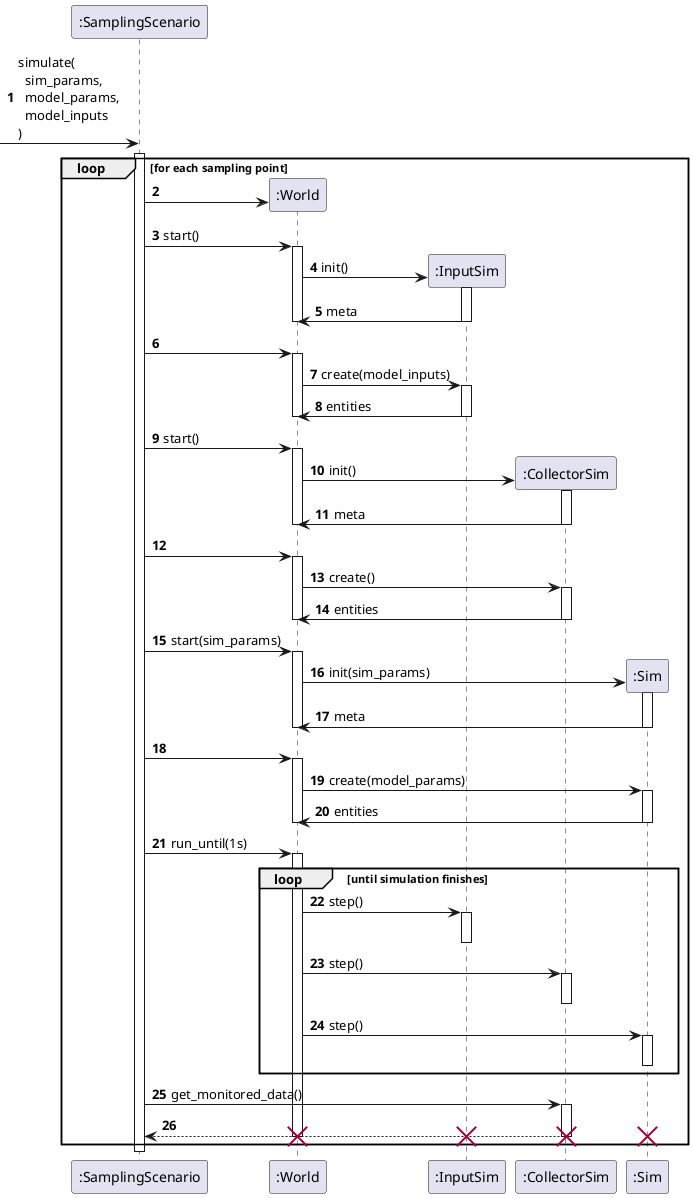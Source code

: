 @startuml
autonumber


create ":SamplingScenario" as A
-> A : simulate(\n  sim_params, \n  model_params, \n  model_inputs\n)
activate A

loop for each sampling point
    create ":World" as B
    A -> B:

    A -> B: start()
    activate B
    create ":InputSim" as C
    B -> C : init()
    activate C
    C -> B: meta
    deactivate C
    deactivate B

    A -> B
    activate B
    B -> C: create(model_inputs)
    activate C
    C -> B: entities
    deactivate C
    deactivate B

    A -> B: start()
    activate B
    create ":CollectorSim" as D
    B -> D: init()
    activate D
    D -> B: meta
    deactivate D
    deactivate B

    A -> B
    activate B
    B -> D: create()
    activate D
    D -> B: entities
    deactivate D
    deactivate B

    A -> B: start(sim_params)
    activate B
    create ":Sim" as E
    B -> E: init(sim_params)
    activate E
    E -> B: meta
    deactivate E
    deactivate B

    A -> B
    activate B
    B -> E: create(model_params)
    activate E
    E -> B: entities
    deactivate E
    deactivate B

    A -> B: run_until(1s)
    activate B

    loop until simulation finishes
        B -> C: step()
        activate C
        deactivate C

        B -> D: step()
        activate D
        deactivate D

        B -> E: step()
        activate E
        deactivate E
     end

    A -> D: get_monitored_data()
    activate D
    D --> A

    deactivate B
    destroy B
    destroy C
    destroy D
    destroy E

end
deactivate A

@enduml

@startuml
Alice -> ":Bob": Authentication Request
":Bob" --> Alice: Authentication Response

Alice -> ":Bob": Another authentication Request
Alice <-- ":Bob": another authentication Response




@enduml